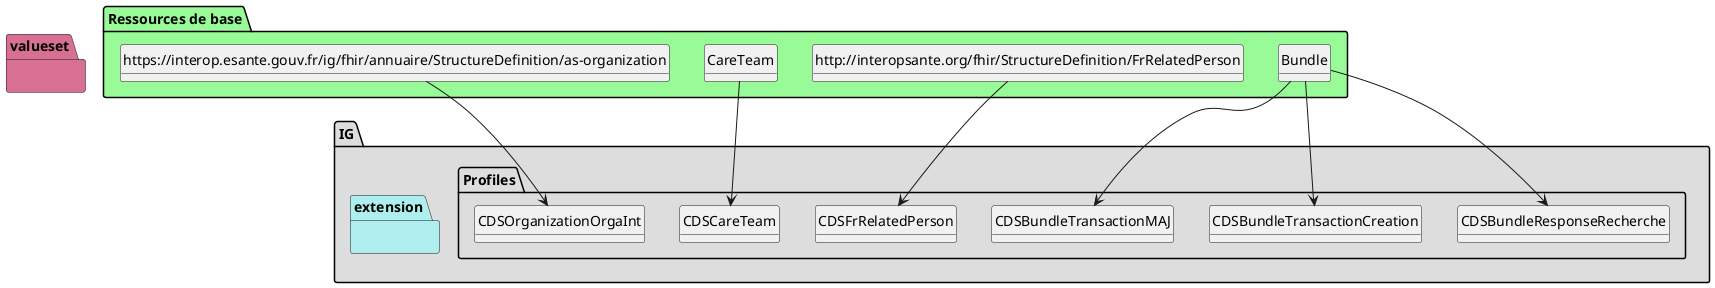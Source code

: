 @startuml
set namespaceSeparator ?
hide circle
hide class fields

package IG #DDDDDD{

     package Profiles #DDDDDD{

        class CDSBundleResponseRecherche{

             Bundle.type => [None..None]
             Bundle.entry => [None..None]
             Bundle.entry:careTeam => [0..*]
             Bundle.entry:careTeam.resource => [1..None]
             Bundle.entry:careTeam.search.mode => [None..None]
             Bundle.entry:careTeam.request => [None..0]
             Bundle.entry:careTeam.response => [None..0]
             Bundle.entry:patient => [0..*]
             Bundle.entry:patient.resource => [1..None]
             Bundle.entry:patient.search.mode => [None..None]
             Bundle.entry:patient.request => [None..0]
             Bundle.entry:patient.response => [None..0]
             Bundle.entry:relatedPerson => [0..*]
             Bundle.entry:relatedPerson.resource => [1..None]
             Bundle.entry:relatedPerson.search.mode => [None..None]
             Bundle.entry:relatedPerson.request => [None..0]
             Bundle.entry:relatedPerson.response => [None..0]
             Bundle.entry:organization => [0..*]
             Bundle.entry:organization.resource => [1..None]
             Bundle.entry:organization.search.mode => [None..None]
             Bundle.entry:organization.request => [None..0]
             Bundle.entry:organization.response => [None..0]
             Bundle.entry:organizationInterne => [0..*]
             Bundle.entry:organizationInterne.resource => [1..None]
             Bundle.entry:organizationInterne.search.mode => [None..None]
             Bundle.entry:organizationInterne.request => [None..0]
             Bundle.entry:organizationInterne.response => [None..0]
             Bundle.entry:practitionerRoleOrg => [0..*]
             Bundle.entry:practitionerRoleOrg.resource => [1..None]
             Bundle.entry:practitionerRoleOrg.search.mode => [None..None]
             Bundle.entry:practitionerRoleOrg.request => [None..0]
             Bundle.entry:practitionerRoleOrg.response => [None..0]
             Bundle.entry:practitionerPro => [0..*]
             Bundle.entry:practitionerPro.resource => [1..None]
             Bundle.entry:practitionerPro.search.mode => [None..None]
             Bundle.entry:practitionerPro.request => [None..0]
             Bundle.entry:practitionerPro.response => [None..0]
        } 

        class CDSBundleTransactionCreation{

             Bundle.type => [None..None]
             Bundle.entry => [2..None]
             Bundle.entry:careTeam => [1..1]
             Bundle.entry:careTeam.resource => [1..None]
             Bundle.entry:careTeam.request.method => [None..None]
             Bundle.entry:careTeam.response => [None..0]
             Bundle.entry:patient => [1..1]
             Bundle.entry:patient.resource => [1..None]
             Bundle.entry:patient.request.method => [None..None]
             Bundle.entry:patient.response => [None..0]
             Bundle.entry:relatedPerson => [0..*]
             Bundle.entry:relatedPerson.resource => [1..None]
             Bundle.entry:relatedPerson.request.method => [None..None]
             Bundle.entry:relatedPerson.response => [None..0]
             Bundle.entry:organization => [0..*]
             Bundle.entry:organization.resource => [1..None]
             Bundle.entry:organization.request.method => [None..None]
             Bundle.entry:organization.response => [None..0]
             Bundle.entry:organizationInterne => [0..*]
             Bundle.entry:organizationInterne.resource => [1..None]
             Bundle.entry:organizationInterne.request.method => [None..None]
             Bundle.entry:organizationInterne.response => [None..0]
             Bundle.entry:practitionerRoleOrg => [0..*]
             Bundle.entry:practitionerRoleOrg.resource => [1..None]
             Bundle.entry:practitionerRoleOrg.request.method => [None..None]
             Bundle.entry:practitionerRoleOrg.response => [None..0]
             Bundle.entry:practitionerPro => [0..*]
             Bundle.entry:practitionerPro.resource => [1..None]
             Bundle.entry:practitionerPro.request.method => [None..None]
             Bundle.entry:practitionerPro.response => [None..0]
        } 

        class CDSBundleTransactionMAJ{

             Bundle.type => [None..None]
             Bundle.entry => [1..None]
             Bundle.entry:careTeam => [0..*]
             Bundle.entry:careTeam.resource => [1..None]
             Bundle.entry:careTeam.request.method => [None..None]
             Bundle.entry:careTeam.response => [None..0]
             Bundle.entry:patient => [0..*]
             Bundle.entry:patient.resource => [1..None]
             Bundle.entry:patient.request.method => [None..None]
             Bundle.entry:patient.response => [None..0]
             Bundle.entry:relatedPerson => [0..*]
             Bundle.entry:relatedPerson.resource => [1..None]
             Bundle.entry:relatedPerson.request.method => [None..None]
             Bundle.entry:relatedPerson.response => [None..0]
             Bundle.entry:organization => [0..*]
             Bundle.entry:organization.resource => [1..None]
             Bundle.entry:organization.request.method => [None..None]
             Bundle.entry:organization.response => [None..0]
             Bundle.entry:organizationInterne => [0..*]
             Bundle.entry:organizationInterne.resource => [1..None]
             Bundle.entry:organizationInterne.request.method => [None..None]
             Bundle.entry:organizationInterne.response => [None..0]
             Bundle.entry:practitionerRoleOrg => [0..*]
             Bundle.entry:practitionerRoleOrg.resource => [1..None]
             Bundle.entry:practitionerRoleOrg.request.method => [None..None]
             Bundle.entry:practitionerRoleOrg.response => [None..0]
             Bundle.entry:practitionerPro => [0..*]
             Bundle.entry:practitionerPro.resource => [1..None]
             Bundle.entry:practitionerPro.request.method => [None..None]
             Bundle.entry:practitionerPro.response => [None..0]
        } 

        class CDSFrRelatedPerson{

             RelatedPerson.meta => [1..None]
             RelatedPerson.relationship:RolePerson => [1..None]
             RelatedPerson.relationship:RelatedPerson => [None..1]
             RelatedPerson.name => [1..1]
             RelatedPerson.name.family => [1..None]
             RelatedPerson.name.given => [None..1]
             RelatedPerson.telecom => [1..None]
        } 

        class CDSCareTeam{

             CareTeam.meta => [1..None]
             CareTeam.identifier => [1..1]
             CareTeam.identifier.value => [1..None]
             CareTeam.status => [1..None]
             CareTeam.subject => [1..None]
             CareTeam.encounter => [None..None]
             CareTeam.period => [1..None]
             CareTeam.period.start => [1..None]
             CareTeam.participant => [None..None]
             CareTeam.participant.member => [1..None]
             CareTeam.participant.period => [None..None]
             CareTeam.participant.period.start => [1..None]
        } 

        class CDSOrganizationOrgaInt{

             Organization.id => [1..None]
             Organization.meta => [1..None]
             Organization.identifier => [None..1]
             Organization.identifier:sirene => [None..1]
             Organization.identifier:finess => [None..1]
             Organization.identifier:adeliRang => [None..1]
             Organization.identifier:rppsRang => [None..1]
             Organization.telecom => [1..None]
             Organization.partOf => [1..None]
         }

     }
     package extension #paleturquoise {


         }
     }
     package valueset #PaleVioletRed{
       }

package "Ressources de base" #palegreen {

 class "Bundle" as  class94c51f19c37f96ed231f5a0ae512b2a8 

    class94c51f19c37f96ed231f5a0ae512b2a8 --> CDSBundleResponseRecherche

 class "Bundle" as  class94c51f19c37f96ed231f5a0ae512b2a8 

    class94c51f19c37f96ed231f5a0ae512b2a8 --> CDSBundleTransactionCreation

 class "Bundle" as  class94c51f19c37f96ed231f5a0ae512b2a8 

    class94c51f19c37f96ed231f5a0ae512b2a8 --> CDSBundleTransactionMAJ

 class "http://interopsante.org/fhir/StructureDefinition/FrRelatedPerson" as  classb45d3f0c18219724abc29fdd5bf6d42f 

    classb45d3f0c18219724abc29fdd5bf6d42f --> CDSFrRelatedPerson

 class "CareTeam" as  class99bade88e2b9cdcc23b2ec3bcc841176 

    class99bade88e2b9cdcc23b2ec3bcc841176 --> CDSCareTeam

 class "https://interop.esante.gouv.fr/ig/fhir/annuaire/StructureDefinition/as-organization" as  class02104d9d29574b85b8bdd491de969f0d 

    class02104d9d29574b85b8bdd491de969f0d --> CDSOrganizationOrgaInt
}
@enduml